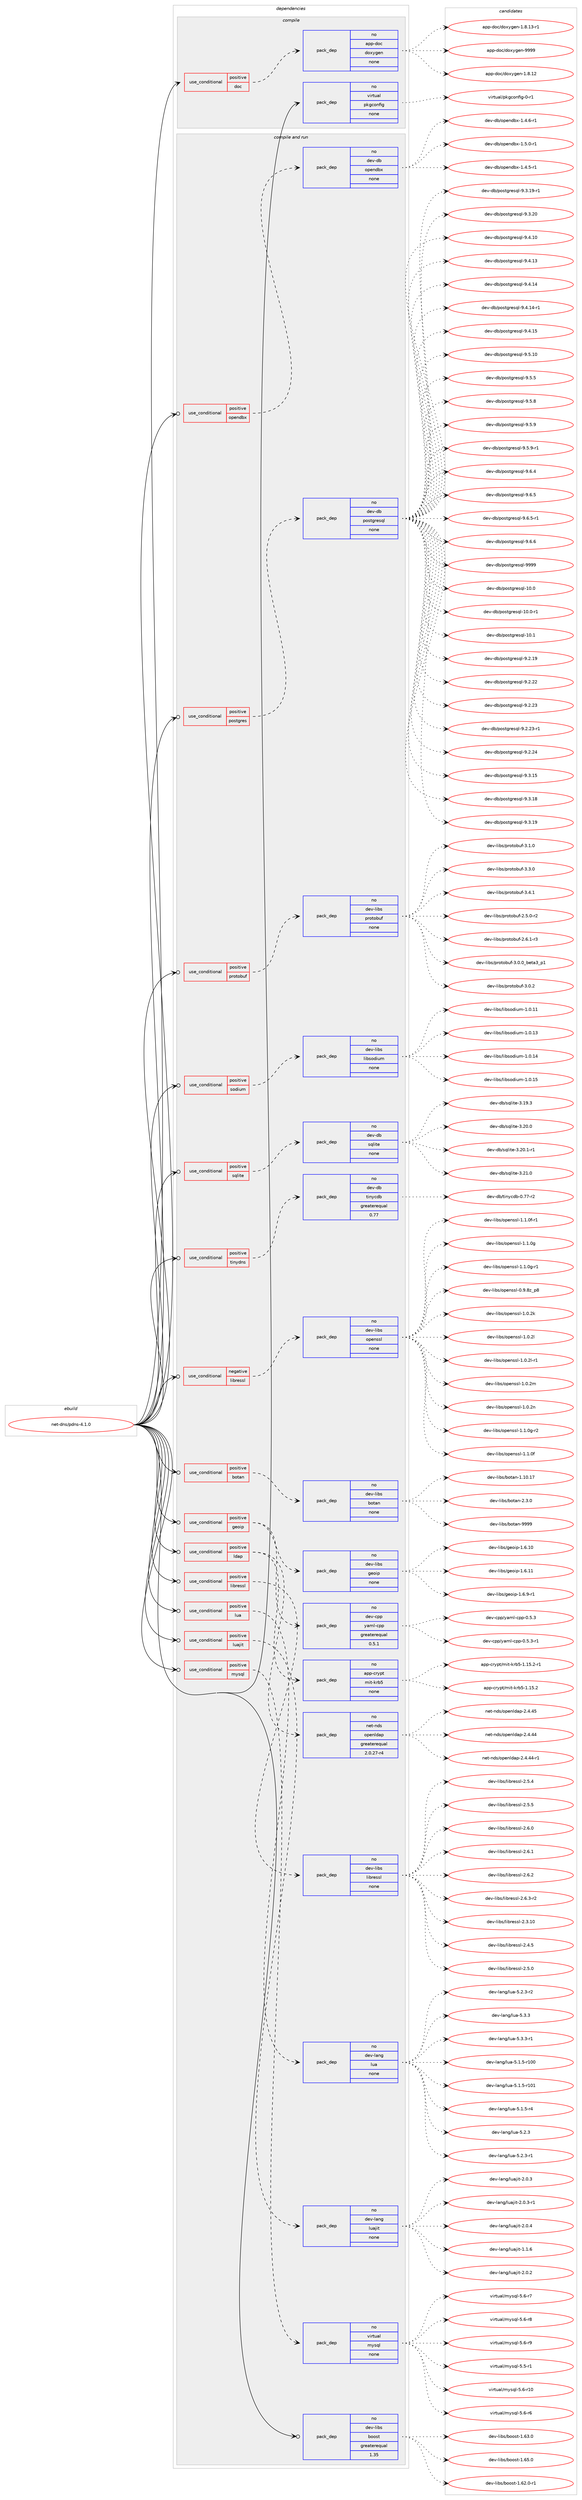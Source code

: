 digraph prolog {

# *************
# Graph options
# *************

newrank=true;
concentrate=true;
compound=true;
graph [rankdir=LR,fontname=Helvetica,fontsize=10,ranksep=1.5];#, ranksep=2.5, nodesep=0.2];
edge  [arrowhead=vee];
node  [fontname=Helvetica,fontsize=10];

# **********
# The ebuild
# **********

subgraph cluster_leftcol {
color=gray;
rank=same;
label=<<i>ebuild</i>>;
id [label="net-dns/pdns-4.1.0", color=red, width=4, href="../net-dns/pdns-4.1.0.svg"];
}

# ****************
# The dependencies
# ****************

subgraph cluster_midcol {
color=gray;
label=<<i>dependencies</i>>;
subgraph cluster_compile {
fillcolor="#eeeeee";
style=filled;
label=<<i>compile</i>>;
subgraph cond22 {
dependency47 [label=<<TABLE BORDER="0" CELLBORDER="1" CELLSPACING="0" CELLPADDING="4"><TR><TD ROWSPAN="3" CELLPADDING="10">use_conditional</TD></TR><TR><TD>positive</TD></TR><TR><TD>doc</TD></TR></TABLE>>, shape=none, color=red];
subgraph pack26 {
dependency48 [label=<<TABLE BORDER="0" CELLBORDER="1" CELLSPACING="0" CELLPADDING="4" WIDTH="220"><TR><TD ROWSPAN="6" CELLPADDING="30">pack_dep</TD></TR><TR><TD WIDTH="110">no</TD></TR><TR><TD>app-doc</TD></TR><TR><TD>doxygen</TD></TR><TR><TD>none</TD></TR><TR><TD></TD></TR></TABLE>>, shape=none, color=blue];
}
dependency47:e -> dependency48:w [weight=20,style="dashed",arrowhead="vee"];
}
id:e -> dependency47:w [weight=20,style="solid",arrowhead="vee"];
subgraph pack27 {
dependency49 [label=<<TABLE BORDER="0" CELLBORDER="1" CELLSPACING="0" CELLPADDING="4" WIDTH="220"><TR><TD ROWSPAN="6" CELLPADDING="30">pack_dep</TD></TR><TR><TD WIDTH="110">no</TD></TR><TR><TD>virtual</TD></TR><TR><TD>pkgconfig</TD></TR><TR><TD>none</TD></TR><TR><TD></TD></TR></TABLE>>, shape=none, color=blue];
}
id:e -> dependency49:w [weight=20,style="solid",arrowhead="vee"];
}
subgraph cluster_compileandrun {
fillcolor="#eeeeee";
style=filled;
label=<<i>compile and run</i>>;
subgraph cond23 {
dependency50 [label=<<TABLE BORDER="0" CELLBORDER="1" CELLSPACING="0" CELLPADDING="4"><TR><TD ROWSPAN="3" CELLPADDING="10">use_conditional</TD></TR><TR><TD>negative</TD></TR><TR><TD>libressl</TD></TR></TABLE>>, shape=none, color=red];
subgraph pack28 {
dependency51 [label=<<TABLE BORDER="0" CELLBORDER="1" CELLSPACING="0" CELLPADDING="4" WIDTH="220"><TR><TD ROWSPAN="6" CELLPADDING="30">pack_dep</TD></TR><TR><TD WIDTH="110">no</TD></TR><TR><TD>dev-libs</TD></TR><TR><TD>openssl</TD></TR><TR><TD>none</TD></TR><TR><TD></TD></TR></TABLE>>, shape=none, color=blue];
}
dependency50:e -> dependency51:w [weight=20,style="dashed",arrowhead="vee"];
}
id:e -> dependency50:w [weight=20,style="solid",arrowhead="odotvee"];
subgraph cond24 {
dependency52 [label=<<TABLE BORDER="0" CELLBORDER="1" CELLSPACING="0" CELLPADDING="4"><TR><TD ROWSPAN="3" CELLPADDING="10">use_conditional</TD></TR><TR><TD>positive</TD></TR><TR><TD>botan</TD></TR></TABLE>>, shape=none, color=red];
subgraph pack29 {
dependency53 [label=<<TABLE BORDER="0" CELLBORDER="1" CELLSPACING="0" CELLPADDING="4" WIDTH="220"><TR><TD ROWSPAN="6" CELLPADDING="30">pack_dep</TD></TR><TR><TD WIDTH="110">no</TD></TR><TR><TD>dev-libs</TD></TR><TR><TD>botan</TD></TR><TR><TD>none</TD></TR><TR><TD></TD></TR></TABLE>>, shape=none, color=blue];
}
dependency52:e -> dependency53:w [weight=20,style="dashed",arrowhead="vee"];
}
id:e -> dependency52:w [weight=20,style="solid",arrowhead="odotvee"];
subgraph cond25 {
dependency54 [label=<<TABLE BORDER="0" CELLBORDER="1" CELLSPACING="0" CELLPADDING="4"><TR><TD ROWSPAN="3" CELLPADDING="10">use_conditional</TD></TR><TR><TD>positive</TD></TR><TR><TD>geoip</TD></TR></TABLE>>, shape=none, color=red];
subgraph pack30 {
dependency55 [label=<<TABLE BORDER="0" CELLBORDER="1" CELLSPACING="0" CELLPADDING="4" WIDTH="220"><TR><TD ROWSPAN="6" CELLPADDING="30">pack_dep</TD></TR><TR><TD WIDTH="110">no</TD></TR><TR><TD>dev-cpp</TD></TR><TR><TD>yaml-cpp</TD></TR><TR><TD>greaterequal</TD></TR><TR><TD>0.5.1</TD></TR></TABLE>>, shape=none, color=blue];
}
dependency54:e -> dependency55:w [weight=20,style="dashed",arrowhead="vee"];
subgraph pack31 {
dependency56 [label=<<TABLE BORDER="0" CELLBORDER="1" CELLSPACING="0" CELLPADDING="4" WIDTH="220"><TR><TD ROWSPAN="6" CELLPADDING="30">pack_dep</TD></TR><TR><TD WIDTH="110">no</TD></TR><TR><TD>dev-libs</TD></TR><TR><TD>geoip</TD></TR><TR><TD>none</TD></TR><TR><TD></TD></TR></TABLE>>, shape=none, color=blue];
}
dependency54:e -> dependency56:w [weight=20,style="dashed",arrowhead="vee"];
}
id:e -> dependency54:w [weight=20,style="solid",arrowhead="odotvee"];
subgraph cond26 {
dependency57 [label=<<TABLE BORDER="0" CELLBORDER="1" CELLSPACING="0" CELLPADDING="4"><TR><TD ROWSPAN="3" CELLPADDING="10">use_conditional</TD></TR><TR><TD>positive</TD></TR><TR><TD>ldap</TD></TR></TABLE>>, shape=none, color=red];
subgraph pack32 {
dependency58 [label=<<TABLE BORDER="0" CELLBORDER="1" CELLSPACING="0" CELLPADDING="4" WIDTH="220"><TR><TD ROWSPAN="6" CELLPADDING="30">pack_dep</TD></TR><TR><TD WIDTH="110">no</TD></TR><TR><TD>net-nds</TD></TR><TR><TD>openldap</TD></TR><TR><TD>greaterequal</TD></TR><TR><TD>2.0.27-r4</TD></TR></TABLE>>, shape=none, color=blue];
}
dependency57:e -> dependency58:w [weight=20,style="dashed",arrowhead="vee"];
subgraph pack33 {
dependency59 [label=<<TABLE BORDER="0" CELLBORDER="1" CELLSPACING="0" CELLPADDING="4" WIDTH="220"><TR><TD ROWSPAN="6" CELLPADDING="30">pack_dep</TD></TR><TR><TD WIDTH="110">no</TD></TR><TR><TD>app-crypt</TD></TR><TR><TD>mit-krb5</TD></TR><TR><TD>none</TD></TR><TR><TD></TD></TR></TABLE>>, shape=none, color=blue];
}
dependency57:e -> dependency59:w [weight=20,style="dashed",arrowhead="vee"];
}
id:e -> dependency57:w [weight=20,style="solid",arrowhead="odotvee"];
subgraph cond27 {
dependency60 [label=<<TABLE BORDER="0" CELLBORDER="1" CELLSPACING="0" CELLPADDING="4"><TR><TD ROWSPAN="3" CELLPADDING="10">use_conditional</TD></TR><TR><TD>positive</TD></TR><TR><TD>libressl</TD></TR></TABLE>>, shape=none, color=red];
subgraph pack34 {
dependency61 [label=<<TABLE BORDER="0" CELLBORDER="1" CELLSPACING="0" CELLPADDING="4" WIDTH="220"><TR><TD ROWSPAN="6" CELLPADDING="30">pack_dep</TD></TR><TR><TD WIDTH="110">no</TD></TR><TR><TD>dev-libs</TD></TR><TR><TD>libressl</TD></TR><TR><TD>none</TD></TR><TR><TD></TD></TR></TABLE>>, shape=none, color=blue];
}
dependency60:e -> dependency61:w [weight=20,style="dashed",arrowhead="vee"];
}
id:e -> dependency60:w [weight=20,style="solid",arrowhead="odotvee"];
subgraph cond28 {
dependency62 [label=<<TABLE BORDER="0" CELLBORDER="1" CELLSPACING="0" CELLPADDING="4"><TR><TD ROWSPAN="3" CELLPADDING="10">use_conditional</TD></TR><TR><TD>positive</TD></TR><TR><TD>lua</TD></TR></TABLE>>, shape=none, color=red];
subgraph pack35 {
dependency63 [label=<<TABLE BORDER="0" CELLBORDER="1" CELLSPACING="0" CELLPADDING="4" WIDTH="220"><TR><TD ROWSPAN="6" CELLPADDING="30">pack_dep</TD></TR><TR><TD WIDTH="110">no</TD></TR><TR><TD>dev-lang</TD></TR><TR><TD>lua</TD></TR><TR><TD>none</TD></TR><TR><TD></TD></TR></TABLE>>, shape=none, color=blue];
}
dependency62:e -> dependency63:w [weight=20,style="dashed",arrowhead="vee"];
}
id:e -> dependency62:w [weight=20,style="solid",arrowhead="odotvee"];
subgraph cond29 {
dependency64 [label=<<TABLE BORDER="0" CELLBORDER="1" CELLSPACING="0" CELLPADDING="4"><TR><TD ROWSPAN="3" CELLPADDING="10">use_conditional</TD></TR><TR><TD>positive</TD></TR><TR><TD>luajit</TD></TR></TABLE>>, shape=none, color=red];
subgraph pack36 {
dependency65 [label=<<TABLE BORDER="0" CELLBORDER="1" CELLSPACING="0" CELLPADDING="4" WIDTH="220"><TR><TD ROWSPAN="6" CELLPADDING="30">pack_dep</TD></TR><TR><TD WIDTH="110">no</TD></TR><TR><TD>dev-lang</TD></TR><TR><TD>luajit</TD></TR><TR><TD>none</TD></TR><TR><TD></TD></TR></TABLE>>, shape=none, color=blue];
}
dependency64:e -> dependency65:w [weight=20,style="dashed",arrowhead="vee"];
}
id:e -> dependency64:w [weight=20,style="solid",arrowhead="odotvee"];
subgraph cond30 {
dependency66 [label=<<TABLE BORDER="0" CELLBORDER="1" CELLSPACING="0" CELLPADDING="4"><TR><TD ROWSPAN="3" CELLPADDING="10">use_conditional</TD></TR><TR><TD>positive</TD></TR><TR><TD>mysql</TD></TR></TABLE>>, shape=none, color=red];
subgraph pack37 {
dependency67 [label=<<TABLE BORDER="0" CELLBORDER="1" CELLSPACING="0" CELLPADDING="4" WIDTH="220"><TR><TD ROWSPAN="6" CELLPADDING="30">pack_dep</TD></TR><TR><TD WIDTH="110">no</TD></TR><TR><TD>virtual</TD></TR><TR><TD>mysql</TD></TR><TR><TD>none</TD></TR><TR><TD></TD></TR></TABLE>>, shape=none, color=blue];
}
dependency66:e -> dependency67:w [weight=20,style="dashed",arrowhead="vee"];
}
id:e -> dependency66:w [weight=20,style="solid",arrowhead="odotvee"];
subgraph cond31 {
dependency68 [label=<<TABLE BORDER="0" CELLBORDER="1" CELLSPACING="0" CELLPADDING="4"><TR><TD ROWSPAN="3" CELLPADDING="10">use_conditional</TD></TR><TR><TD>positive</TD></TR><TR><TD>opendbx</TD></TR></TABLE>>, shape=none, color=red];
subgraph pack38 {
dependency69 [label=<<TABLE BORDER="0" CELLBORDER="1" CELLSPACING="0" CELLPADDING="4" WIDTH="220"><TR><TD ROWSPAN="6" CELLPADDING="30">pack_dep</TD></TR><TR><TD WIDTH="110">no</TD></TR><TR><TD>dev-db</TD></TR><TR><TD>opendbx</TD></TR><TR><TD>none</TD></TR><TR><TD></TD></TR></TABLE>>, shape=none, color=blue];
}
dependency68:e -> dependency69:w [weight=20,style="dashed",arrowhead="vee"];
}
id:e -> dependency68:w [weight=20,style="solid",arrowhead="odotvee"];
subgraph cond32 {
dependency70 [label=<<TABLE BORDER="0" CELLBORDER="1" CELLSPACING="0" CELLPADDING="4"><TR><TD ROWSPAN="3" CELLPADDING="10">use_conditional</TD></TR><TR><TD>positive</TD></TR><TR><TD>postgres</TD></TR></TABLE>>, shape=none, color=red];
subgraph pack39 {
dependency71 [label=<<TABLE BORDER="0" CELLBORDER="1" CELLSPACING="0" CELLPADDING="4" WIDTH="220"><TR><TD ROWSPAN="6" CELLPADDING="30">pack_dep</TD></TR><TR><TD WIDTH="110">no</TD></TR><TR><TD>dev-db</TD></TR><TR><TD>postgresql</TD></TR><TR><TD>none</TD></TR><TR><TD></TD></TR></TABLE>>, shape=none, color=blue];
}
dependency70:e -> dependency71:w [weight=20,style="dashed",arrowhead="vee"];
}
id:e -> dependency70:w [weight=20,style="solid",arrowhead="odotvee"];
subgraph cond33 {
dependency72 [label=<<TABLE BORDER="0" CELLBORDER="1" CELLSPACING="0" CELLPADDING="4"><TR><TD ROWSPAN="3" CELLPADDING="10">use_conditional</TD></TR><TR><TD>positive</TD></TR><TR><TD>protobuf</TD></TR></TABLE>>, shape=none, color=red];
subgraph pack40 {
dependency73 [label=<<TABLE BORDER="0" CELLBORDER="1" CELLSPACING="0" CELLPADDING="4" WIDTH="220"><TR><TD ROWSPAN="6" CELLPADDING="30">pack_dep</TD></TR><TR><TD WIDTH="110">no</TD></TR><TR><TD>dev-libs</TD></TR><TR><TD>protobuf</TD></TR><TR><TD>none</TD></TR><TR><TD></TD></TR></TABLE>>, shape=none, color=blue];
}
dependency72:e -> dependency73:w [weight=20,style="dashed",arrowhead="vee"];
}
id:e -> dependency72:w [weight=20,style="solid",arrowhead="odotvee"];
subgraph cond34 {
dependency74 [label=<<TABLE BORDER="0" CELLBORDER="1" CELLSPACING="0" CELLPADDING="4"><TR><TD ROWSPAN="3" CELLPADDING="10">use_conditional</TD></TR><TR><TD>positive</TD></TR><TR><TD>sodium</TD></TR></TABLE>>, shape=none, color=red];
subgraph pack41 {
dependency75 [label=<<TABLE BORDER="0" CELLBORDER="1" CELLSPACING="0" CELLPADDING="4" WIDTH="220"><TR><TD ROWSPAN="6" CELLPADDING="30">pack_dep</TD></TR><TR><TD WIDTH="110">no</TD></TR><TR><TD>dev-libs</TD></TR><TR><TD>libsodium</TD></TR><TR><TD>none</TD></TR><TR><TD></TD></TR></TABLE>>, shape=none, color=blue];
}
dependency74:e -> dependency75:w [weight=20,style="dashed",arrowhead="vee"];
}
id:e -> dependency74:w [weight=20,style="solid",arrowhead="odotvee"];
subgraph cond35 {
dependency76 [label=<<TABLE BORDER="0" CELLBORDER="1" CELLSPACING="0" CELLPADDING="4"><TR><TD ROWSPAN="3" CELLPADDING="10">use_conditional</TD></TR><TR><TD>positive</TD></TR><TR><TD>sqlite</TD></TR></TABLE>>, shape=none, color=red];
subgraph pack42 {
dependency77 [label=<<TABLE BORDER="0" CELLBORDER="1" CELLSPACING="0" CELLPADDING="4" WIDTH="220"><TR><TD ROWSPAN="6" CELLPADDING="30">pack_dep</TD></TR><TR><TD WIDTH="110">no</TD></TR><TR><TD>dev-db</TD></TR><TR><TD>sqlite</TD></TR><TR><TD>none</TD></TR><TR><TD></TD></TR></TABLE>>, shape=none, color=blue];
}
dependency76:e -> dependency77:w [weight=20,style="dashed",arrowhead="vee"];
}
id:e -> dependency76:w [weight=20,style="solid",arrowhead="odotvee"];
subgraph cond36 {
dependency78 [label=<<TABLE BORDER="0" CELLBORDER="1" CELLSPACING="0" CELLPADDING="4"><TR><TD ROWSPAN="3" CELLPADDING="10">use_conditional</TD></TR><TR><TD>positive</TD></TR><TR><TD>tinydns</TD></TR></TABLE>>, shape=none, color=red];
subgraph pack43 {
dependency79 [label=<<TABLE BORDER="0" CELLBORDER="1" CELLSPACING="0" CELLPADDING="4" WIDTH="220"><TR><TD ROWSPAN="6" CELLPADDING="30">pack_dep</TD></TR><TR><TD WIDTH="110">no</TD></TR><TR><TD>dev-db</TD></TR><TR><TD>tinycdb</TD></TR><TR><TD>greaterequal</TD></TR><TR><TD>0.77</TD></TR></TABLE>>, shape=none, color=blue];
}
dependency78:e -> dependency79:w [weight=20,style="dashed",arrowhead="vee"];
}
id:e -> dependency78:w [weight=20,style="solid",arrowhead="odotvee"];
subgraph pack44 {
dependency80 [label=<<TABLE BORDER="0" CELLBORDER="1" CELLSPACING="0" CELLPADDING="4" WIDTH="220"><TR><TD ROWSPAN="6" CELLPADDING="30">pack_dep</TD></TR><TR><TD WIDTH="110">no</TD></TR><TR><TD>dev-libs</TD></TR><TR><TD>boost</TD></TR><TR><TD>greaterequal</TD></TR><TR><TD>1.35</TD></TR></TABLE>>, shape=none, color=blue];
}
id:e -> dependency80:w [weight=20,style="solid",arrowhead="odotvee"];
}
subgraph cluster_run {
fillcolor="#eeeeee";
style=filled;
label=<<i>run</i>>;
}
}

# **************
# The candidates
# **************

subgraph cluster_choices {
rank=same;
color=gray;
label=<<i>candidates</i>>;

subgraph choice26 {
color=black;
nodesep=1;
choice9711211245100111994710011112012110310111045494656464950 [label="app-doc/doxygen-1.8.12", color=red, width=4,href="../app-doc/doxygen-1.8.12.svg"];
choice97112112451001119947100111120121103101110454946564649514511449 [label="app-doc/doxygen-1.8.13-r1", color=red, width=4,href="../app-doc/doxygen-1.8.13-r1.svg"];
choice971121124510011199471001111201211031011104557575757 [label="app-doc/doxygen-9999", color=red, width=4,href="../app-doc/doxygen-9999.svg"];
dependency48:e -> choice9711211245100111994710011112012110310111045494656464950:w [style=dotted,weight="100"];
dependency48:e -> choice97112112451001119947100111120121103101110454946564649514511449:w [style=dotted,weight="100"];
dependency48:e -> choice971121124510011199471001111201211031011104557575757:w [style=dotted,weight="100"];
}
subgraph choice27 {
color=black;
nodesep=1;
choice11810511411611797108471121071039911111010210510345484511449 [label="virtual/pkgconfig-0-r1", color=red, width=4,href="../virtual/pkgconfig-0-r1.svg"];
dependency49:e -> choice11810511411611797108471121071039911111010210510345484511449:w [style=dotted,weight="100"];
}
subgraph choice28 {
color=black;
nodesep=1;
choice100101118451081059811547111112101110115115108454946494648102 [label="dev-libs/openssl-1.1.0f", color=red, width=4,href="../dev-libs/openssl-1.1.0f.svg"];
choice1001011184510810598115471111121011101151151084549464946481024511449 [label="dev-libs/openssl-1.1.0f-r1", color=red, width=4,href="../dev-libs/openssl-1.1.0f-r1.svg"];
choice100101118451081059811547111112101110115115108454946494648103 [label="dev-libs/openssl-1.1.0g", color=red, width=4,href="../dev-libs/openssl-1.1.0g.svg"];
choice1001011184510810598115471111121011101151151084549464946481034511449 [label="dev-libs/openssl-1.1.0g-r1", color=red, width=4,href="../dev-libs/openssl-1.1.0g-r1.svg"];
choice1001011184510810598115471111121011101151151084548465746561229511256 [label="dev-libs/openssl-0.9.8z_p8", color=red, width=4,href="../dev-libs/openssl-0.9.8z_p8.svg"];
choice100101118451081059811547111112101110115115108454946484650107 [label="dev-libs/openssl-1.0.2k", color=red, width=4,href="../dev-libs/openssl-1.0.2k.svg"];
choice100101118451081059811547111112101110115115108454946484650108 [label="dev-libs/openssl-1.0.2l", color=red, width=4,href="../dev-libs/openssl-1.0.2l.svg"];
choice1001011184510810598115471111121011101151151084549464846501084511449 [label="dev-libs/openssl-1.0.2l-r1", color=red, width=4,href="../dev-libs/openssl-1.0.2l-r1.svg"];
choice100101118451081059811547111112101110115115108454946484650109 [label="dev-libs/openssl-1.0.2m", color=red, width=4,href="../dev-libs/openssl-1.0.2m.svg"];
choice100101118451081059811547111112101110115115108454946484650110 [label="dev-libs/openssl-1.0.2n", color=red, width=4,href="../dev-libs/openssl-1.0.2n.svg"];
choice1001011184510810598115471111121011101151151084549464946481034511450 [label="dev-libs/openssl-1.1.0g-r2", color=red, width=4,href="../dev-libs/openssl-1.1.0g-r2.svg"];
dependency51:e -> choice100101118451081059811547111112101110115115108454946494648102:w [style=dotted,weight="100"];
dependency51:e -> choice1001011184510810598115471111121011101151151084549464946481024511449:w [style=dotted,weight="100"];
dependency51:e -> choice100101118451081059811547111112101110115115108454946494648103:w [style=dotted,weight="100"];
dependency51:e -> choice1001011184510810598115471111121011101151151084549464946481034511449:w [style=dotted,weight="100"];
dependency51:e -> choice1001011184510810598115471111121011101151151084548465746561229511256:w [style=dotted,weight="100"];
dependency51:e -> choice100101118451081059811547111112101110115115108454946484650107:w [style=dotted,weight="100"];
dependency51:e -> choice100101118451081059811547111112101110115115108454946484650108:w [style=dotted,weight="100"];
dependency51:e -> choice1001011184510810598115471111121011101151151084549464846501084511449:w [style=dotted,weight="100"];
dependency51:e -> choice100101118451081059811547111112101110115115108454946484650109:w [style=dotted,weight="100"];
dependency51:e -> choice100101118451081059811547111112101110115115108454946484650110:w [style=dotted,weight="100"];
dependency51:e -> choice1001011184510810598115471111121011101151151084549464946481034511450:w [style=dotted,weight="100"];
}
subgraph choice29 {
color=black;
nodesep=1;
choice10010111845108105981154798111116971104549464948464955 [label="dev-libs/botan-1.10.17", color=red, width=4,href="../dev-libs/botan-1.10.17.svg"];
choice1001011184510810598115479811111697110455046514648 [label="dev-libs/botan-2.3.0", color=red, width=4,href="../dev-libs/botan-2.3.0.svg"];
choice10010111845108105981154798111116971104557575757 [label="dev-libs/botan-9999", color=red, width=4,href="../dev-libs/botan-9999.svg"];
dependency53:e -> choice10010111845108105981154798111116971104549464948464955:w [style=dotted,weight="100"];
dependency53:e -> choice1001011184510810598115479811111697110455046514648:w [style=dotted,weight="100"];
dependency53:e -> choice10010111845108105981154798111116971104557575757:w [style=dotted,weight="100"];
}
subgraph choice30 {
color=black;
nodesep=1;
choice100101118459911211247121971091084599112112454846534651 [label="dev-cpp/yaml-cpp-0.5.3", color=red, width=4,href="../dev-cpp/yaml-cpp-0.5.3.svg"];
choice1001011184599112112471219710910845991121124548465346514511449 [label="dev-cpp/yaml-cpp-0.5.3-r1", color=red, width=4,href="../dev-cpp/yaml-cpp-0.5.3-r1.svg"];
dependency55:e -> choice100101118459911211247121971091084599112112454846534651:w [style=dotted,weight="100"];
dependency55:e -> choice1001011184599112112471219710910845991121124548465346514511449:w [style=dotted,weight="100"];
}
subgraph choice31 {
color=black;
nodesep=1;
choice10010111845108105981154710310111110511245494654464948 [label="dev-libs/geoip-1.6.10", color=red, width=4,href="../dev-libs/geoip-1.6.10.svg"];
choice10010111845108105981154710310111110511245494654464949 [label="dev-libs/geoip-1.6.11", color=red, width=4,href="../dev-libs/geoip-1.6.11.svg"];
choice1001011184510810598115471031011111051124549465446574511449 [label="dev-libs/geoip-1.6.9-r1", color=red, width=4,href="../dev-libs/geoip-1.6.9-r1.svg"];
dependency56:e -> choice10010111845108105981154710310111110511245494654464948:w [style=dotted,weight="100"];
dependency56:e -> choice10010111845108105981154710310111110511245494654464949:w [style=dotted,weight="100"];
dependency56:e -> choice1001011184510810598115471031011111051124549465446574511449:w [style=dotted,weight="100"];
}
subgraph choice32 {
color=black;
nodesep=1;
choice11010111645110100115471111121011101081009711245504652465252 [label="net-nds/openldap-2.4.44", color=red, width=4,href="../net-nds/openldap-2.4.44.svg"];
choice110101116451101001154711111210111010810097112455046524652524511449 [label="net-nds/openldap-2.4.44-r1", color=red, width=4,href="../net-nds/openldap-2.4.44-r1.svg"];
choice11010111645110100115471111121011101081009711245504652465253 [label="net-nds/openldap-2.4.45", color=red, width=4,href="../net-nds/openldap-2.4.45.svg"];
dependency58:e -> choice11010111645110100115471111121011101081009711245504652465252:w [style=dotted,weight="100"];
dependency58:e -> choice110101116451101001154711111210111010810097112455046524652524511449:w [style=dotted,weight="100"];
dependency58:e -> choice11010111645110100115471111121011101081009711245504652465253:w [style=dotted,weight="100"];
}
subgraph choice33 {
color=black;
nodesep=1;
choice9711211245991141211121164710910511645107114985345494649534650 [label="app-crypt/mit-krb5-1.15.2", color=red, width=4,href="../app-crypt/mit-krb5-1.15.2.svg"];
choice97112112459911412111211647109105116451071149853454946495346504511449 [label="app-crypt/mit-krb5-1.15.2-r1", color=red, width=4,href="../app-crypt/mit-krb5-1.15.2-r1.svg"];
dependency59:e -> choice9711211245991141211121164710910511645107114985345494649534650:w [style=dotted,weight="100"];
dependency59:e -> choice97112112459911412111211647109105116451071149853454946495346504511449:w [style=dotted,weight="100"];
}
subgraph choice34 {
color=black;
nodesep=1;
choice1001011184510810598115471081059811410111511510845504651464948 [label="dev-libs/libressl-2.3.10", color=red, width=4,href="../dev-libs/libressl-2.3.10.svg"];
choice10010111845108105981154710810598114101115115108455046524653 [label="dev-libs/libressl-2.4.5", color=red, width=4,href="../dev-libs/libressl-2.4.5.svg"];
choice10010111845108105981154710810598114101115115108455046534648 [label="dev-libs/libressl-2.5.0", color=red, width=4,href="../dev-libs/libressl-2.5.0.svg"];
choice10010111845108105981154710810598114101115115108455046534652 [label="dev-libs/libressl-2.5.4", color=red, width=4,href="../dev-libs/libressl-2.5.4.svg"];
choice10010111845108105981154710810598114101115115108455046534653 [label="dev-libs/libressl-2.5.5", color=red, width=4,href="../dev-libs/libressl-2.5.5.svg"];
choice10010111845108105981154710810598114101115115108455046544648 [label="dev-libs/libressl-2.6.0", color=red, width=4,href="../dev-libs/libressl-2.6.0.svg"];
choice10010111845108105981154710810598114101115115108455046544649 [label="dev-libs/libressl-2.6.1", color=red, width=4,href="../dev-libs/libressl-2.6.1.svg"];
choice10010111845108105981154710810598114101115115108455046544650 [label="dev-libs/libressl-2.6.2", color=red, width=4,href="../dev-libs/libressl-2.6.2.svg"];
choice100101118451081059811547108105981141011151151084550465446514511450 [label="dev-libs/libressl-2.6.3-r2", color=red, width=4,href="../dev-libs/libressl-2.6.3-r2.svg"];
dependency61:e -> choice1001011184510810598115471081059811410111511510845504651464948:w [style=dotted,weight="100"];
dependency61:e -> choice10010111845108105981154710810598114101115115108455046524653:w [style=dotted,weight="100"];
dependency61:e -> choice10010111845108105981154710810598114101115115108455046534648:w [style=dotted,weight="100"];
dependency61:e -> choice10010111845108105981154710810598114101115115108455046534652:w [style=dotted,weight="100"];
dependency61:e -> choice10010111845108105981154710810598114101115115108455046534653:w [style=dotted,weight="100"];
dependency61:e -> choice10010111845108105981154710810598114101115115108455046544648:w [style=dotted,weight="100"];
dependency61:e -> choice10010111845108105981154710810598114101115115108455046544649:w [style=dotted,weight="100"];
dependency61:e -> choice10010111845108105981154710810598114101115115108455046544650:w [style=dotted,weight="100"];
dependency61:e -> choice100101118451081059811547108105981141011151151084550465446514511450:w [style=dotted,weight="100"];
}
subgraph choice35 {
color=black;
nodesep=1;
choice1001011184510897110103471081179745534649465345114494848 [label="dev-lang/lua-5.1.5-r100", color=red, width=4,href="../dev-lang/lua-5.1.5-r100.svg"];
choice1001011184510897110103471081179745534649465345114494849 [label="dev-lang/lua-5.1.5-r101", color=red, width=4,href="../dev-lang/lua-5.1.5-r101.svg"];
choice100101118451089711010347108117974553464946534511452 [label="dev-lang/lua-5.1.5-r4", color=red, width=4,href="../dev-lang/lua-5.1.5-r4.svg"];
choice10010111845108971101034710811797455346504651 [label="dev-lang/lua-5.2.3", color=red, width=4,href="../dev-lang/lua-5.2.3.svg"];
choice100101118451089711010347108117974553465046514511449 [label="dev-lang/lua-5.2.3-r1", color=red, width=4,href="../dev-lang/lua-5.2.3-r1.svg"];
choice100101118451089711010347108117974553465046514511450 [label="dev-lang/lua-5.2.3-r2", color=red, width=4,href="../dev-lang/lua-5.2.3-r2.svg"];
choice10010111845108971101034710811797455346514651 [label="dev-lang/lua-5.3.3", color=red, width=4,href="../dev-lang/lua-5.3.3.svg"];
choice100101118451089711010347108117974553465146514511449 [label="dev-lang/lua-5.3.3-r1", color=red, width=4,href="../dev-lang/lua-5.3.3-r1.svg"];
dependency63:e -> choice1001011184510897110103471081179745534649465345114494848:w [style=dotted,weight="100"];
dependency63:e -> choice1001011184510897110103471081179745534649465345114494849:w [style=dotted,weight="100"];
dependency63:e -> choice100101118451089711010347108117974553464946534511452:w [style=dotted,weight="100"];
dependency63:e -> choice10010111845108971101034710811797455346504651:w [style=dotted,weight="100"];
dependency63:e -> choice100101118451089711010347108117974553465046514511449:w [style=dotted,weight="100"];
dependency63:e -> choice100101118451089711010347108117974553465046514511450:w [style=dotted,weight="100"];
dependency63:e -> choice10010111845108971101034710811797455346514651:w [style=dotted,weight="100"];
dependency63:e -> choice100101118451089711010347108117974553465146514511449:w [style=dotted,weight="100"];
}
subgraph choice36 {
color=black;
nodesep=1;
choice10010111845108971101034710811797106105116454946494654 [label="dev-lang/luajit-1.1.6", color=red, width=4,href="../dev-lang/luajit-1.1.6.svg"];
choice10010111845108971101034710811797106105116455046484650 [label="dev-lang/luajit-2.0.2", color=red, width=4,href="../dev-lang/luajit-2.0.2.svg"];
choice10010111845108971101034710811797106105116455046484651 [label="dev-lang/luajit-2.0.3", color=red, width=4,href="../dev-lang/luajit-2.0.3.svg"];
choice100101118451089711010347108117971061051164550464846514511449 [label="dev-lang/luajit-2.0.3-r1", color=red, width=4,href="../dev-lang/luajit-2.0.3-r1.svg"];
choice10010111845108971101034710811797106105116455046484652 [label="dev-lang/luajit-2.0.4", color=red, width=4,href="../dev-lang/luajit-2.0.4.svg"];
dependency65:e -> choice10010111845108971101034710811797106105116454946494654:w [style=dotted,weight="100"];
dependency65:e -> choice10010111845108971101034710811797106105116455046484650:w [style=dotted,weight="100"];
dependency65:e -> choice10010111845108971101034710811797106105116455046484651:w [style=dotted,weight="100"];
dependency65:e -> choice100101118451089711010347108117971061051164550464846514511449:w [style=dotted,weight="100"];
dependency65:e -> choice10010111845108971101034710811797106105116455046484652:w [style=dotted,weight="100"];
}
subgraph choice37 {
color=black;
nodesep=1;
choice1181051141161179710847109121115113108455346534511449 [label="virtual/mysql-5.5-r1", color=red, width=4,href="../virtual/mysql-5.5-r1.svg"];
choice118105114116117971084710912111511310845534654451144948 [label="virtual/mysql-5.6-r10", color=red, width=4,href="../virtual/mysql-5.6-r10.svg"];
choice1181051141161179710847109121115113108455346544511454 [label="virtual/mysql-5.6-r6", color=red, width=4,href="../virtual/mysql-5.6-r6.svg"];
choice1181051141161179710847109121115113108455346544511455 [label="virtual/mysql-5.6-r7", color=red, width=4,href="../virtual/mysql-5.6-r7.svg"];
choice1181051141161179710847109121115113108455346544511456 [label="virtual/mysql-5.6-r8", color=red, width=4,href="../virtual/mysql-5.6-r8.svg"];
choice1181051141161179710847109121115113108455346544511457 [label="virtual/mysql-5.6-r9", color=red, width=4,href="../virtual/mysql-5.6-r9.svg"];
dependency67:e -> choice1181051141161179710847109121115113108455346534511449:w [style=dotted,weight="100"];
dependency67:e -> choice118105114116117971084710912111511310845534654451144948:w [style=dotted,weight="100"];
dependency67:e -> choice1181051141161179710847109121115113108455346544511454:w [style=dotted,weight="100"];
dependency67:e -> choice1181051141161179710847109121115113108455346544511455:w [style=dotted,weight="100"];
dependency67:e -> choice1181051141161179710847109121115113108455346544511456:w [style=dotted,weight="100"];
dependency67:e -> choice1181051141161179710847109121115113108455346544511457:w [style=dotted,weight="100"];
}
subgraph choice38 {
color=black;
nodesep=1;
choice100101118451009847111112101110100981204549465246534511449 [label="dev-db/opendbx-1.4.5-r1", color=red, width=4,href="../dev-db/opendbx-1.4.5-r1.svg"];
choice100101118451009847111112101110100981204549465246544511449 [label="dev-db/opendbx-1.4.6-r1", color=red, width=4,href="../dev-db/opendbx-1.4.6-r1.svg"];
choice100101118451009847111112101110100981204549465346484511449 [label="dev-db/opendbx-1.5.0-r1", color=red, width=4,href="../dev-db/opendbx-1.5.0-r1.svg"];
dependency69:e -> choice100101118451009847111112101110100981204549465246534511449:w [style=dotted,weight="100"];
dependency69:e -> choice100101118451009847111112101110100981204549465246544511449:w [style=dotted,weight="100"];
dependency69:e -> choice100101118451009847111112101110100981204549465346484511449:w [style=dotted,weight="100"];
}
subgraph choice39 {
color=black;
nodesep=1;
choice1001011184510098471121111151161031141011151131084549484648 [label="dev-db/postgresql-10.0", color=red, width=4,href="../dev-db/postgresql-10.0.svg"];
choice10010111845100984711211111511610311410111511310845494846484511449 [label="dev-db/postgresql-10.0-r1", color=red, width=4,href="../dev-db/postgresql-10.0-r1.svg"];
choice1001011184510098471121111151161031141011151131084549484649 [label="dev-db/postgresql-10.1", color=red, width=4,href="../dev-db/postgresql-10.1.svg"];
choice10010111845100984711211111511610311410111511310845574650464957 [label="dev-db/postgresql-9.2.19", color=red, width=4,href="../dev-db/postgresql-9.2.19.svg"];
choice10010111845100984711211111511610311410111511310845574650465050 [label="dev-db/postgresql-9.2.22", color=red, width=4,href="../dev-db/postgresql-9.2.22.svg"];
choice10010111845100984711211111511610311410111511310845574650465051 [label="dev-db/postgresql-9.2.23", color=red, width=4,href="../dev-db/postgresql-9.2.23.svg"];
choice100101118451009847112111115116103114101115113108455746504650514511449 [label="dev-db/postgresql-9.2.23-r1", color=red, width=4,href="../dev-db/postgresql-9.2.23-r1.svg"];
choice10010111845100984711211111511610311410111511310845574650465052 [label="dev-db/postgresql-9.2.24", color=red, width=4,href="../dev-db/postgresql-9.2.24.svg"];
choice10010111845100984711211111511610311410111511310845574651464953 [label="dev-db/postgresql-9.3.15", color=red, width=4,href="../dev-db/postgresql-9.3.15.svg"];
choice10010111845100984711211111511610311410111511310845574651464956 [label="dev-db/postgresql-9.3.18", color=red, width=4,href="../dev-db/postgresql-9.3.18.svg"];
choice10010111845100984711211111511610311410111511310845574651464957 [label="dev-db/postgresql-9.3.19", color=red, width=4,href="../dev-db/postgresql-9.3.19.svg"];
choice100101118451009847112111115116103114101115113108455746514649574511449 [label="dev-db/postgresql-9.3.19-r1", color=red, width=4,href="../dev-db/postgresql-9.3.19-r1.svg"];
choice10010111845100984711211111511610311410111511310845574651465048 [label="dev-db/postgresql-9.3.20", color=red, width=4,href="../dev-db/postgresql-9.3.20.svg"];
choice10010111845100984711211111511610311410111511310845574652464948 [label="dev-db/postgresql-9.4.10", color=red, width=4,href="../dev-db/postgresql-9.4.10.svg"];
choice10010111845100984711211111511610311410111511310845574652464951 [label="dev-db/postgresql-9.4.13", color=red, width=4,href="../dev-db/postgresql-9.4.13.svg"];
choice10010111845100984711211111511610311410111511310845574652464952 [label="dev-db/postgresql-9.4.14", color=red, width=4,href="../dev-db/postgresql-9.4.14.svg"];
choice100101118451009847112111115116103114101115113108455746524649524511449 [label="dev-db/postgresql-9.4.14-r1", color=red, width=4,href="../dev-db/postgresql-9.4.14-r1.svg"];
choice10010111845100984711211111511610311410111511310845574652464953 [label="dev-db/postgresql-9.4.15", color=red, width=4,href="../dev-db/postgresql-9.4.15.svg"];
choice10010111845100984711211111511610311410111511310845574653464948 [label="dev-db/postgresql-9.5.10", color=red, width=4,href="../dev-db/postgresql-9.5.10.svg"];
choice100101118451009847112111115116103114101115113108455746534653 [label="dev-db/postgresql-9.5.5", color=red, width=4,href="../dev-db/postgresql-9.5.5.svg"];
choice100101118451009847112111115116103114101115113108455746534656 [label="dev-db/postgresql-9.5.8", color=red, width=4,href="../dev-db/postgresql-9.5.8.svg"];
choice100101118451009847112111115116103114101115113108455746534657 [label="dev-db/postgresql-9.5.9", color=red, width=4,href="../dev-db/postgresql-9.5.9.svg"];
choice1001011184510098471121111151161031141011151131084557465346574511449 [label="dev-db/postgresql-9.5.9-r1", color=red, width=4,href="../dev-db/postgresql-9.5.9-r1.svg"];
choice100101118451009847112111115116103114101115113108455746544652 [label="dev-db/postgresql-9.6.4", color=red, width=4,href="../dev-db/postgresql-9.6.4.svg"];
choice100101118451009847112111115116103114101115113108455746544653 [label="dev-db/postgresql-9.6.5", color=red, width=4,href="../dev-db/postgresql-9.6.5.svg"];
choice1001011184510098471121111151161031141011151131084557465446534511449 [label="dev-db/postgresql-9.6.5-r1", color=red, width=4,href="../dev-db/postgresql-9.6.5-r1.svg"];
choice100101118451009847112111115116103114101115113108455746544654 [label="dev-db/postgresql-9.6.6", color=red, width=4,href="../dev-db/postgresql-9.6.6.svg"];
choice1001011184510098471121111151161031141011151131084557575757 [label="dev-db/postgresql-9999", color=red, width=4,href="../dev-db/postgresql-9999.svg"];
dependency71:e -> choice1001011184510098471121111151161031141011151131084549484648:w [style=dotted,weight="100"];
dependency71:e -> choice10010111845100984711211111511610311410111511310845494846484511449:w [style=dotted,weight="100"];
dependency71:e -> choice1001011184510098471121111151161031141011151131084549484649:w [style=dotted,weight="100"];
dependency71:e -> choice10010111845100984711211111511610311410111511310845574650464957:w [style=dotted,weight="100"];
dependency71:e -> choice10010111845100984711211111511610311410111511310845574650465050:w [style=dotted,weight="100"];
dependency71:e -> choice10010111845100984711211111511610311410111511310845574650465051:w [style=dotted,weight="100"];
dependency71:e -> choice100101118451009847112111115116103114101115113108455746504650514511449:w [style=dotted,weight="100"];
dependency71:e -> choice10010111845100984711211111511610311410111511310845574650465052:w [style=dotted,weight="100"];
dependency71:e -> choice10010111845100984711211111511610311410111511310845574651464953:w [style=dotted,weight="100"];
dependency71:e -> choice10010111845100984711211111511610311410111511310845574651464956:w [style=dotted,weight="100"];
dependency71:e -> choice10010111845100984711211111511610311410111511310845574651464957:w [style=dotted,weight="100"];
dependency71:e -> choice100101118451009847112111115116103114101115113108455746514649574511449:w [style=dotted,weight="100"];
dependency71:e -> choice10010111845100984711211111511610311410111511310845574651465048:w [style=dotted,weight="100"];
dependency71:e -> choice10010111845100984711211111511610311410111511310845574652464948:w [style=dotted,weight="100"];
dependency71:e -> choice10010111845100984711211111511610311410111511310845574652464951:w [style=dotted,weight="100"];
dependency71:e -> choice10010111845100984711211111511610311410111511310845574652464952:w [style=dotted,weight="100"];
dependency71:e -> choice100101118451009847112111115116103114101115113108455746524649524511449:w [style=dotted,weight="100"];
dependency71:e -> choice10010111845100984711211111511610311410111511310845574652464953:w [style=dotted,weight="100"];
dependency71:e -> choice10010111845100984711211111511610311410111511310845574653464948:w [style=dotted,weight="100"];
dependency71:e -> choice100101118451009847112111115116103114101115113108455746534653:w [style=dotted,weight="100"];
dependency71:e -> choice100101118451009847112111115116103114101115113108455746534656:w [style=dotted,weight="100"];
dependency71:e -> choice100101118451009847112111115116103114101115113108455746534657:w [style=dotted,weight="100"];
dependency71:e -> choice1001011184510098471121111151161031141011151131084557465346574511449:w [style=dotted,weight="100"];
dependency71:e -> choice100101118451009847112111115116103114101115113108455746544652:w [style=dotted,weight="100"];
dependency71:e -> choice100101118451009847112111115116103114101115113108455746544653:w [style=dotted,weight="100"];
dependency71:e -> choice1001011184510098471121111151161031141011151131084557465446534511449:w [style=dotted,weight="100"];
dependency71:e -> choice100101118451009847112111115116103114101115113108455746544654:w [style=dotted,weight="100"];
dependency71:e -> choice1001011184510098471121111151161031141011151131084557575757:w [style=dotted,weight="100"];
}
subgraph choice40 {
color=black;
nodesep=1;
choice100101118451081059811547112114111116111981171024550465346484511450 [label="dev-libs/protobuf-2.5.0-r2", color=red, width=4,href="../dev-libs/protobuf-2.5.0-r2.svg"];
choice100101118451081059811547112114111116111981171024550465446494511451 [label="dev-libs/protobuf-2.6.1-r3", color=red, width=4,href="../dev-libs/protobuf-2.6.1-r3.svg"];
choice10010111845108105981154711211411111611198117102455146484648959810111697519511249 [label="dev-libs/protobuf-3.0.0_beta3_p1", color=red, width=4,href="../dev-libs/protobuf-3.0.0_beta3_p1.svg"];
choice10010111845108105981154711211411111611198117102455146484650 [label="dev-libs/protobuf-3.0.2", color=red, width=4,href="../dev-libs/protobuf-3.0.2.svg"];
choice10010111845108105981154711211411111611198117102455146494648 [label="dev-libs/protobuf-3.1.0", color=red, width=4,href="../dev-libs/protobuf-3.1.0.svg"];
choice10010111845108105981154711211411111611198117102455146514648 [label="dev-libs/protobuf-3.3.0", color=red, width=4,href="../dev-libs/protobuf-3.3.0.svg"];
choice10010111845108105981154711211411111611198117102455146524649 [label="dev-libs/protobuf-3.4.1", color=red, width=4,href="../dev-libs/protobuf-3.4.1.svg"];
dependency73:e -> choice100101118451081059811547112114111116111981171024550465346484511450:w [style=dotted,weight="100"];
dependency73:e -> choice100101118451081059811547112114111116111981171024550465446494511451:w [style=dotted,weight="100"];
dependency73:e -> choice10010111845108105981154711211411111611198117102455146484648959810111697519511249:w [style=dotted,weight="100"];
dependency73:e -> choice10010111845108105981154711211411111611198117102455146484650:w [style=dotted,weight="100"];
dependency73:e -> choice10010111845108105981154711211411111611198117102455146494648:w [style=dotted,weight="100"];
dependency73:e -> choice10010111845108105981154711211411111611198117102455146514648:w [style=dotted,weight="100"];
dependency73:e -> choice10010111845108105981154711211411111611198117102455146524649:w [style=dotted,weight="100"];
}
subgraph choice41 {
color=black;
nodesep=1;
choice1001011184510810598115471081059811511110010511710945494648464949 [label="dev-libs/libsodium-1.0.11", color=red, width=4,href="../dev-libs/libsodium-1.0.11.svg"];
choice1001011184510810598115471081059811511110010511710945494648464951 [label="dev-libs/libsodium-1.0.13", color=red, width=4,href="../dev-libs/libsodium-1.0.13.svg"];
choice1001011184510810598115471081059811511110010511710945494648464952 [label="dev-libs/libsodium-1.0.14", color=red, width=4,href="../dev-libs/libsodium-1.0.14.svg"];
choice1001011184510810598115471081059811511110010511710945494648464953 [label="dev-libs/libsodium-1.0.15", color=red, width=4,href="../dev-libs/libsodium-1.0.15.svg"];
dependency75:e -> choice1001011184510810598115471081059811511110010511710945494648464949:w [style=dotted,weight="100"];
dependency75:e -> choice1001011184510810598115471081059811511110010511710945494648464951:w [style=dotted,weight="100"];
dependency75:e -> choice1001011184510810598115471081059811511110010511710945494648464952:w [style=dotted,weight="100"];
dependency75:e -> choice1001011184510810598115471081059811511110010511710945494648464953:w [style=dotted,weight="100"];
}
subgraph choice42 {
color=black;
nodesep=1;
choice10010111845100984711511310810511610145514649574651 [label="dev-db/sqlite-3.19.3", color=red, width=4,href="../dev-db/sqlite-3.19.3.svg"];
choice10010111845100984711511310810511610145514650484648 [label="dev-db/sqlite-3.20.0", color=red, width=4,href="../dev-db/sqlite-3.20.0.svg"];
choice100101118451009847115113108105116101455146504846494511449 [label="dev-db/sqlite-3.20.1-r1", color=red, width=4,href="../dev-db/sqlite-3.20.1-r1.svg"];
choice10010111845100984711511310810511610145514650494648 [label="dev-db/sqlite-3.21.0", color=red, width=4,href="../dev-db/sqlite-3.21.0.svg"];
dependency77:e -> choice10010111845100984711511310810511610145514649574651:w [style=dotted,weight="100"];
dependency77:e -> choice10010111845100984711511310810511610145514650484648:w [style=dotted,weight="100"];
dependency77:e -> choice100101118451009847115113108105116101455146504846494511449:w [style=dotted,weight="100"];
dependency77:e -> choice10010111845100984711511310810511610145514650494648:w [style=dotted,weight="100"];
}
subgraph choice43 {
color=black;
nodesep=1;
choice100101118451009847116105110121991009845484655554511450 [label="dev-db/tinycdb-0.77-r2", color=red, width=4,href="../dev-db/tinycdb-0.77-r2.svg"];
dependency79:e -> choice100101118451009847116105110121991009845484655554511450:w [style=dotted,weight="100"];
}
subgraph choice44 {
color=black;
nodesep=1;
choice10010111845108105981154798111111115116454946545046484511449 [label="dev-libs/boost-1.62.0-r1", color=red, width=4,href="../dev-libs/boost-1.62.0-r1.svg"];
choice1001011184510810598115479811111111511645494654514648 [label="dev-libs/boost-1.63.0", color=red, width=4,href="../dev-libs/boost-1.63.0.svg"];
choice1001011184510810598115479811111111511645494654534648 [label="dev-libs/boost-1.65.0", color=red, width=4,href="../dev-libs/boost-1.65.0.svg"];
dependency80:e -> choice10010111845108105981154798111111115116454946545046484511449:w [style=dotted,weight="100"];
dependency80:e -> choice1001011184510810598115479811111111511645494654514648:w [style=dotted,weight="100"];
dependency80:e -> choice1001011184510810598115479811111111511645494654534648:w [style=dotted,weight="100"];
}
}

}
